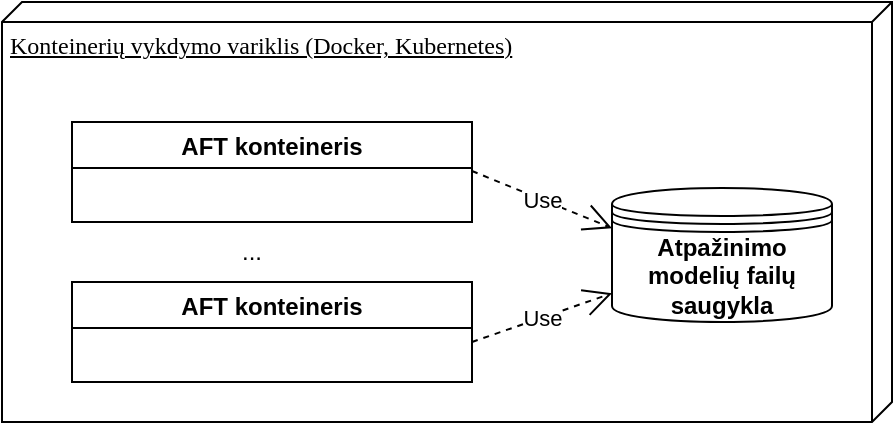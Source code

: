 <mxfile version="12.1.7" type="device" pages="1"><diagram name="Page-1" id="5f0bae14-7c28-e335-631c-24af17079c00"><mxGraphModel dx="1088" dy="811" grid="1" gridSize="10" guides="1" tooltips="1" connect="1" arrows="1" fold="1" page="1" pageScale="1" pageWidth="1100" pageHeight="850" background="#ffffff" math="0" shadow="0"><root><mxCell id="0"/><mxCell id="1" parent="0"/><mxCell id="39150e848f15840c-1" value="Konteinerių vykdymo variklis (Docker, Kubernetes)" style="verticalAlign=top;align=left;spacingTop=8;spacingLeft=2;spacingRight=12;shape=cube;size=10;direction=south;fontStyle=4;html=1;rounded=0;shadow=0;comic=0;labelBackgroundColor=none;strokeColor=#000000;strokeWidth=1;fillColor=#ffffff;fontFamily=Verdana;fontSize=12;fontColor=#000000;" parent="1" vertex="1"><mxGeometry x="275" y="120" width="445" height="210" as="geometry"/></mxCell><mxCell id="yJ1gzg4_ytvetpBGKXrX-4" value="&lt;b&gt;Atpažinimo modelių failų saugykla&lt;/b&gt;" style="shape=datastore;whiteSpace=wrap;html=1;" parent="1" vertex="1"><mxGeometry x="580" y="213" width="110" height="67" as="geometry"/></mxCell><mxCell id="yJ1gzg4_ytvetpBGKXrX-5" value="AFT konteineris" style="swimlane;" parent="1" vertex="1"><mxGeometry x="310" y="180" width="200" height="50" as="geometry"/></mxCell><mxCell id="yJ1gzg4_ytvetpBGKXrX-6" value="AFT konteineris" style="swimlane;" parent="1" vertex="1"><mxGeometry x="310" y="260" width="200" height="50" as="geometry"/></mxCell><mxCell id="yJ1gzg4_ytvetpBGKXrX-8" value="..." style="text;html=1;strokeColor=none;fillColor=none;align=center;verticalAlign=middle;whiteSpace=wrap;rounded=0;" parent="1" vertex="1"><mxGeometry x="380" y="235" width="40" height="20" as="geometry"/></mxCell><mxCell id="yJ1gzg4_ytvetpBGKXrX-14" value="Use" style="endArrow=open;endSize=12;dashed=1;html=1;entryX=0;entryY=0.3;entryDx=0;entryDy=0;" parent="1" target="yJ1gzg4_ytvetpBGKXrX-4" edge="1"><mxGeometry width="160" relative="1" as="geometry"><mxPoint x="510" y="204.5" as="sourcePoint"/><mxPoint x="670" y="204.5" as="targetPoint"/></mxGeometry></mxCell><mxCell id="yJ1gzg4_ytvetpBGKXrX-15" value="Use" style="endArrow=open;endSize=12;dashed=1;html=1;" parent="1" target="yJ1gzg4_ytvetpBGKXrX-4" edge="1"><mxGeometry width="160" relative="1" as="geometry"><mxPoint x="510" y="290" as="sourcePoint"/><mxPoint x="670" y="290" as="targetPoint"/></mxGeometry></mxCell></root></mxGraphModel></diagram></mxfile>